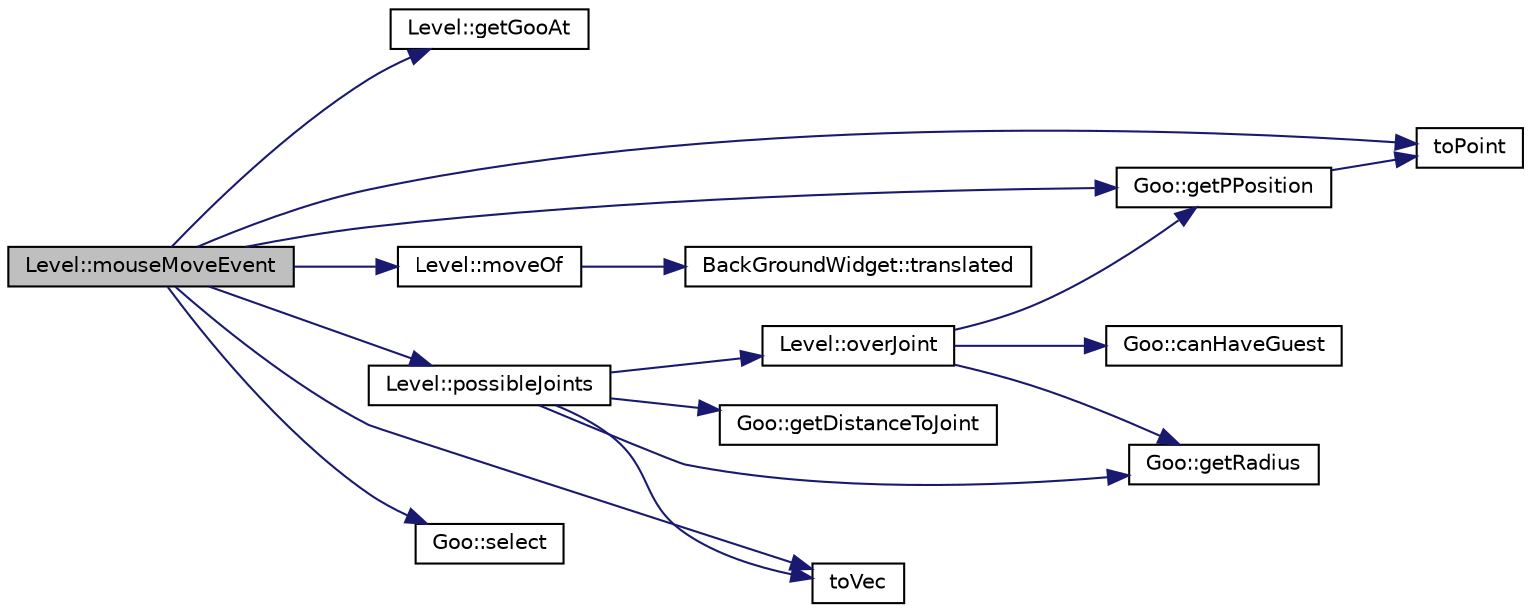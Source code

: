 digraph G
{
  edge [fontname="Helvetica",fontsize="10",labelfontname="Helvetica",labelfontsize="10"];
  node [fontname="Helvetica",fontsize="10",shape=record];
  rankdir="LR";
  Node1 [label="Level::mouseMoveEvent",height=0.2,width=0.4,color="black", fillcolor="grey75", style="filled" fontcolor="black"];
  Node1 -> Node2 [color="midnightblue",fontsize="10",style="solid",fontname="Helvetica"];
  Node2 [label="Level::getGooAt",height=0.2,width=0.4,color="black", fillcolor="white", style="filled",URL="$classLevel.html#a4a2884bdd332ccf549bf8151a43f49a2"];
  Node1 -> Node3 [color="midnightblue",fontsize="10",style="solid",fontname="Helvetica"];
  Node3 [label="Goo::getPPosition",height=0.2,width=0.4,color="black", fillcolor="white", style="filled",URL="$classGoo.html#a7396488f837512c3e887f15fb82dcb8f"];
  Node3 -> Node4 [color="midnightblue",fontsize="10",style="solid",fontname="Helvetica"];
  Node4 [label="toPoint",height=0.2,width=0.4,color="black", fillcolor="white", style="filled",URL="$tools_8h.html#a94f703d943194650c89dfc581bab6b14",tooltip="Convert a b2Vec2 in a QPoint."];
  Node1 -> Node5 [color="midnightblue",fontsize="10",style="solid",fontname="Helvetica"];
  Node5 [label="Level::moveOf",height=0.2,width=0.4,color="black", fillcolor="white", style="filled",URL="$classLevel.html#a8fa0911e62e5d06be61c764dee7c1f2f"];
  Node5 -> Node6 [color="midnightblue",fontsize="10",style="solid",fontname="Helvetica"];
  Node6 [label="BackGroundWidget::translated",height=0.2,width=0.4,color="black", fillcolor="white", style="filled",URL="$classBackGroundWidget.html#afe0c2da39c644ef0257830d923ae4b99"];
  Node1 -> Node7 [color="midnightblue",fontsize="10",style="solid",fontname="Helvetica"];
  Node7 [label="Level::possibleJoints",height=0.2,width=0.4,color="black", fillcolor="white", style="filled",URL="$classLevel.html#a621fa42856df90cfe131ccfa5cf283a3"];
  Node7 -> Node8 [color="midnightblue",fontsize="10",style="solid",fontname="Helvetica"];
  Node8 [label="Goo::getDistanceToJoint",height=0.2,width=0.4,color="black", fillcolor="white", style="filled",URL="$classGoo.html#aefaad03bb584253a6f4466cc3a187b36"];
  Node7 -> Node9 [color="midnightblue",fontsize="10",style="solid",fontname="Helvetica"];
  Node9 [label="Goo::getRadius",height=0.2,width=0.4,color="black", fillcolor="white", style="filled",URL="$classGoo.html#ad0a35947fd97bfef88a7dc9b340536e0"];
  Node7 -> Node10 [color="midnightblue",fontsize="10",style="solid",fontname="Helvetica"];
  Node10 [label="Level::overJoint",height=0.2,width=0.4,color="black", fillcolor="white", style="filled",URL="$classLevel.html#a4b6b70d2128a700906103c5b5c415f9e"];
  Node10 -> Node11 [color="midnightblue",fontsize="10",style="solid",fontname="Helvetica"];
  Node11 [label="Goo::canHaveGuest",height=0.2,width=0.4,color="black", fillcolor="white", style="filled",URL="$classGoo.html#adffdee25f5a524db989cdbd9f4536857"];
  Node10 -> Node3 [color="midnightblue",fontsize="10",style="solid",fontname="Helvetica"];
  Node10 -> Node9 [color="midnightblue",fontsize="10",style="solid",fontname="Helvetica"];
  Node7 -> Node12 [color="midnightblue",fontsize="10",style="solid",fontname="Helvetica"];
  Node12 [label="toVec",height=0.2,width=0.4,color="black", fillcolor="white", style="filled",URL="$tools_8h.html#a8dfdc7a5f23df015bdc2dd317531c528",tooltip="Convert a QPoint in a b2Vec2."];
  Node1 -> Node13 [color="midnightblue",fontsize="10",style="solid",fontname="Helvetica"];
  Node13 [label="Goo::select",height=0.2,width=0.4,color="black", fillcolor="white", style="filled",URL="$classGoo.html#aa5e061e1523403cf43f95d0a4bf1112f"];
  Node1 -> Node4 [color="midnightblue",fontsize="10",style="solid",fontname="Helvetica"];
  Node1 -> Node12 [color="midnightblue",fontsize="10",style="solid",fontname="Helvetica"];
}
